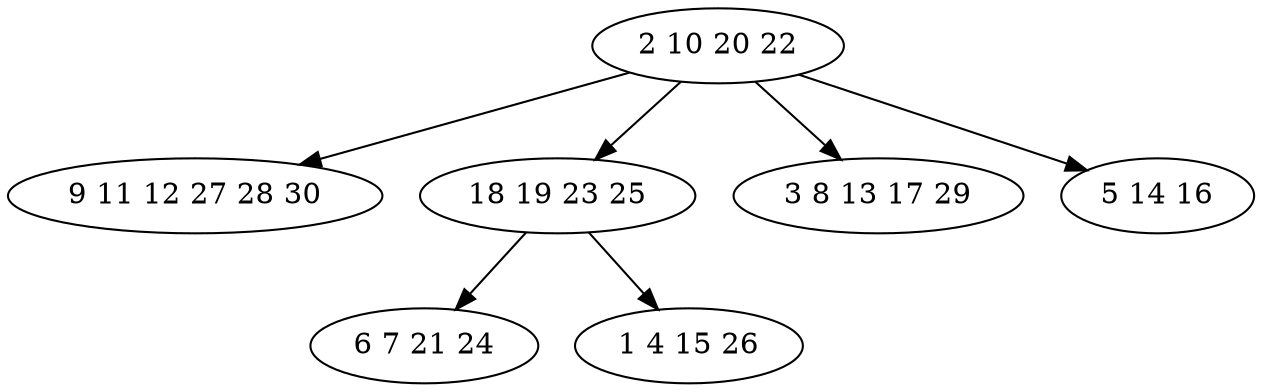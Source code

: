 digraph true_tree {
	"0" -> "1"
	"0" -> "2"
	"0" -> "3"
	"2" -> "4"
	"0" -> "5"
	"2" -> "6"
	"0" [label="2 10 20 22"];
	"1" [label="9 11 12 27 28 30"];
	"2" [label="18 19 23 25"];
	"3" [label="3 8 13 17 29"];
	"4" [label="6 7 21 24"];
	"5" [label="5 14 16"];
	"6" [label="1 4 15 26"];
}
